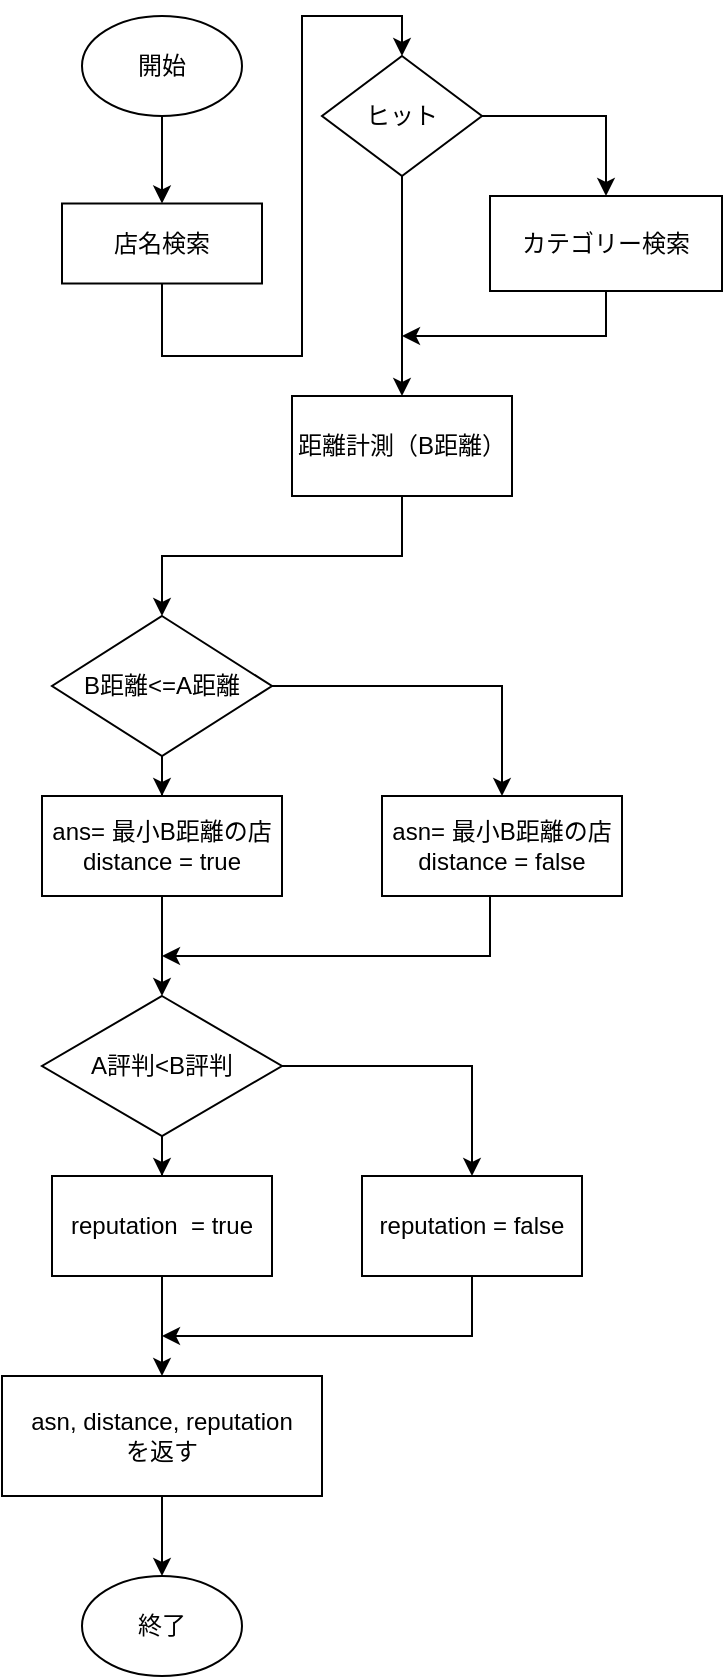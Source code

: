 <mxfile version="13.8.0" type="embed">
    <diagram id="6hGFLwfOUW9BJ-s0fimq" name="Page-1">
        <mxGraphModel dx="593" dy="461" grid="1" gridSize="10" guides="1" tooltips="1" connect="1" arrows="1" fold="1" page="1" pageScale="1" pageWidth="827" pageHeight="1169" math="0" shadow="0">
            <root>
                <mxCell id="0"/>
                <mxCell id="1" parent="0"/>
                <mxCell id="11" style="edgeStyle=orthogonalEdgeStyle;rounded=0;orthogonalLoop=1;jettySize=auto;html=1;entryX=0.5;entryY=0;entryDx=0;entryDy=0;exitX=0.5;exitY=1;exitDx=0;exitDy=0;" edge="1" parent="1" source="2" target="3">
                    <mxGeometry relative="1" as="geometry">
                        <Array as="points">
                            <mxPoint x="160" y="220"/>
                            <mxPoint x="230" y="220"/>
                            <mxPoint x="230" y="50"/>
                            <mxPoint x="280" y="50"/>
                        </Array>
                    </mxGeometry>
                </mxCell>
                <mxCell id="2" value="店名検索" style="rounded=0;whiteSpace=wrap;html=1;" vertex="1" parent="1">
                    <mxGeometry x="110" y="143.75" width="100" height="40" as="geometry"/>
                </mxCell>
                <mxCell id="12" style="edgeStyle=orthogonalEdgeStyle;rounded=0;orthogonalLoop=1;jettySize=auto;html=1;entryX=0.5;entryY=0;entryDx=0;entryDy=0;" edge="1" parent="1" source="3" target="5">
                    <mxGeometry relative="1" as="geometry"/>
                </mxCell>
                <mxCell id="13" style="edgeStyle=orthogonalEdgeStyle;rounded=0;orthogonalLoop=1;jettySize=auto;html=1;entryX=0.5;entryY=0;entryDx=0;entryDy=0;" edge="1" parent="1" source="3" target="8">
                    <mxGeometry relative="1" as="geometry"/>
                </mxCell>
                <mxCell id="3" value="ヒット" style="rhombus;whiteSpace=wrap;html=1;" vertex="1" parent="1">
                    <mxGeometry x="240" y="70" width="80" height="60" as="geometry"/>
                </mxCell>
                <mxCell id="10" value="" style="edgeStyle=orthogonalEdgeStyle;rounded=0;orthogonalLoop=1;jettySize=auto;html=1;" edge="1" parent="1" source="4" target="2">
                    <mxGeometry relative="1" as="geometry"/>
                </mxCell>
                <mxCell id="4" value="開始" style="ellipse;whiteSpace=wrap;html=1;" vertex="1" parent="1">
                    <mxGeometry x="120" y="50" width="80" height="50" as="geometry"/>
                </mxCell>
                <mxCell id="14" style="edgeStyle=orthogonalEdgeStyle;rounded=0;orthogonalLoop=1;jettySize=auto;html=1;entryX=0.5;entryY=0;entryDx=0;entryDy=0;exitX=0.5;exitY=1;exitDx=0;exitDy=0;" edge="1" parent="1" source="5" target="6">
                    <mxGeometry relative="1" as="geometry"/>
                </mxCell>
                <mxCell id="5" value="距離計測（B距離）" style="rounded=0;whiteSpace=wrap;html=1;" vertex="1" parent="1">
                    <mxGeometry x="225" y="240" width="110" height="50" as="geometry"/>
                </mxCell>
                <mxCell id="20" style="edgeStyle=orthogonalEdgeStyle;rounded=0;orthogonalLoop=1;jettySize=auto;html=1;entryX=0.5;entryY=0;entryDx=0;entryDy=0;" edge="1" parent="1" source="6" target="9">
                    <mxGeometry relative="1" as="geometry"/>
                </mxCell>
                <mxCell id="21" style="edgeStyle=orthogonalEdgeStyle;rounded=0;orthogonalLoop=1;jettySize=auto;html=1;entryX=0.5;entryY=0;entryDx=0;entryDy=0;" edge="1" parent="1" source="6" target="18">
                    <mxGeometry relative="1" as="geometry"/>
                </mxCell>
                <mxCell id="6" value="B距離&amp;lt;=A距離" style="rhombus;whiteSpace=wrap;html=1;" vertex="1" parent="1">
                    <mxGeometry x="105" y="350" width="110" height="70" as="geometry"/>
                </mxCell>
                <mxCell id="7" value="終了" style="ellipse;whiteSpace=wrap;html=1;" vertex="1" parent="1">
                    <mxGeometry x="120" y="830" width="80" height="50" as="geometry"/>
                </mxCell>
                <mxCell id="16" style="edgeStyle=orthogonalEdgeStyle;rounded=0;orthogonalLoop=1;jettySize=auto;html=1;exitX=0.5;exitY=1;exitDx=0;exitDy=0;" edge="1" parent="1" source="8">
                    <mxGeometry relative="1" as="geometry">
                        <mxPoint x="280" y="210" as="targetPoint"/>
                        <Array as="points">
                            <mxPoint x="382" y="210"/>
                        </Array>
                    </mxGeometry>
                </mxCell>
                <mxCell id="8" value="カテゴリー検索" style="rounded=0;whiteSpace=wrap;html=1;" vertex="1" parent="1">
                    <mxGeometry x="324" y="140" width="116" height="47.5" as="geometry"/>
                </mxCell>
                <mxCell id="23" style="edgeStyle=orthogonalEdgeStyle;rounded=0;orthogonalLoop=1;jettySize=auto;html=1;entryX=0.5;entryY=0;entryDx=0;entryDy=0;" edge="1" parent="1" source="9" target="15">
                    <mxGeometry relative="1" as="geometry">
                        <mxPoint x="160" y="510" as="targetPoint"/>
                    </mxGeometry>
                </mxCell>
                <mxCell id="9" value="ans= 最小B距離の店&lt;br&gt;distance = true" style="rounded=0;whiteSpace=wrap;html=1;" vertex="1" parent="1">
                    <mxGeometry x="100" y="440" width="120" height="50" as="geometry"/>
                </mxCell>
                <mxCell id="26" style="edgeStyle=orthogonalEdgeStyle;rounded=0;orthogonalLoop=1;jettySize=auto;html=1;entryX=0.5;entryY=0;entryDx=0;entryDy=0;" edge="1" parent="1" source="15" target="22">
                    <mxGeometry relative="1" as="geometry"/>
                </mxCell>
                <mxCell id="27" style="edgeStyle=orthogonalEdgeStyle;rounded=0;orthogonalLoop=1;jettySize=auto;html=1;entryX=0.5;entryY=0;entryDx=0;entryDy=0;" edge="1" parent="1" source="15" target="25">
                    <mxGeometry relative="1" as="geometry"/>
                </mxCell>
                <mxCell id="15" value="A評判&amp;lt;B評判" style="rhombus;whiteSpace=wrap;html=1;" vertex="1" parent="1">
                    <mxGeometry x="100" y="540" width="120" height="70" as="geometry"/>
                </mxCell>
                <mxCell id="30" style="edgeStyle=orthogonalEdgeStyle;rounded=0;orthogonalLoop=1;jettySize=auto;html=1;" edge="1" parent="1" source="17" target="7">
                    <mxGeometry relative="1" as="geometry"/>
                </mxCell>
                <mxCell id="17" value="asn, distance, reputation&lt;br&gt;を返す" style="rounded=0;whiteSpace=wrap;html=1;" vertex="1" parent="1">
                    <mxGeometry x="80" y="730" width="160" height="60" as="geometry"/>
                </mxCell>
                <mxCell id="24" style="edgeStyle=orthogonalEdgeStyle;rounded=0;orthogonalLoop=1;jettySize=auto;html=1;exitX=0.45;exitY=0.98;exitDx=0;exitDy=0;exitPerimeter=0;" edge="1" parent="1" source="18">
                    <mxGeometry relative="1" as="geometry">
                        <mxPoint x="160" y="520" as="targetPoint"/>
                        <Array as="points">
                            <mxPoint x="324" y="520"/>
                        </Array>
                    </mxGeometry>
                </mxCell>
                <mxCell id="18" value="asn= 最小B距離の店&lt;br&gt;distance = false" style="rounded=0;whiteSpace=wrap;html=1;" vertex="1" parent="1">
                    <mxGeometry x="270" y="440" width="120" height="50" as="geometry"/>
                </mxCell>
                <mxCell id="28" style="edgeStyle=orthogonalEdgeStyle;rounded=0;orthogonalLoop=1;jettySize=auto;html=1;entryX=0.5;entryY=0;entryDx=0;entryDy=0;" edge="1" parent="1" source="22" target="17">
                    <mxGeometry relative="1" as="geometry"/>
                </mxCell>
                <mxCell id="22" value="reputation&amp;nbsp; = true" style="rounded=0;whiteSpace=wrap;html=1;" vertex="1" parent="1">
                    <mxGeometry x="105" y="630" width="110" height="50" as="geometry"/>
                </mxCell>
                <mxCell id="29" style="edgeStyle=orthogonalEdgeStyle;rounded=0;orthogonalLoop=1;jettySize=auto;html=1;exitX=0.5;exitY=1;exitDx=0;exitDy=0;" edge="1" parent="1" source="25">
                    <mxGeometry relative="1" as="geometry">
                        <mxPoint x="160" y="710" as="targetPoint"/>
                        <Array as="points">
                            <mxPoint x="315" y="710"/>
                        </Array>
                    </mxGeometry>
                </mxCell>
                <mxCell id="25" value="reputation = false" style="rounded=0;whiteSpace=wrap;html=1;" vertex="1" parent="1">
                    <mxGeometry x="260" y="630" width="110" height="50" as="geometry"/>
                </mxCell>
            </root>
        </mxGraphModel>
    </diagram>
</mxfile>